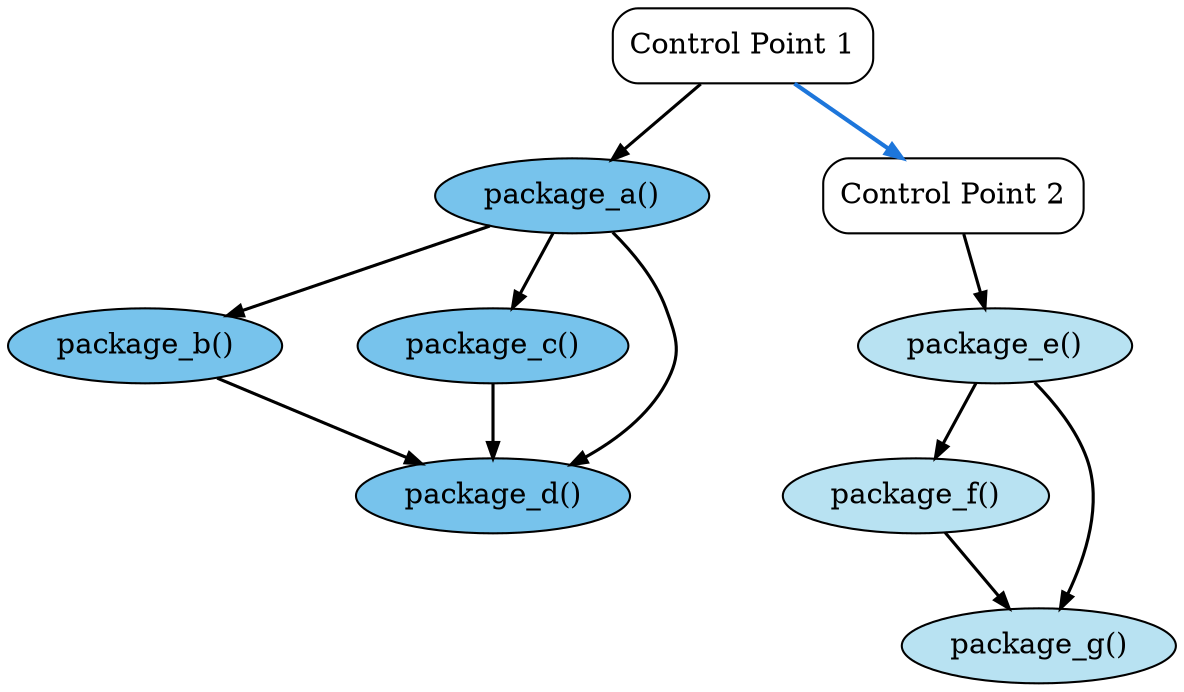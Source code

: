 digraph "graph" {
	graph [nodesep=.5];
	node [color=black,
		fillcolor=lightgrey,
		fontcolor=black,
		shape=ellipse
	];
	edge [arrowhead=normal,
		arrowsize=0.75,
		arrowtail=normal,
		color=black,
		dir=forward,
		fillcolor=black,
		fontcolor=black,
		headport=c,
		tailport=c
	];
	"Control Point 1"	[label="Control Point 1",
		shape=box,
		style=rounded];
	"0x714ac0"	[fillcolor="#77c3ec",
		label="package_a()",
		style=filled];
	"Control Point 1":c -> "0x714ac0":c	[penwidth=1.5];
	"Control Point 2"	[label="Control Point 2",
		shape=box,
		style=rounded];
	"Control Point 1":c -> "Control Point 2":c	[color="#1d76db",
		fillcolor="#1d76db",
		style=bold];
	"0x714b20"	[fillcolor="#77c3ec",
		label="package_b()",
		style=filled];
	"0x714ac0":c -> "0x714b20":c	[penwidth=1.5];
	"0x714b80"	[fillcolor="#77c3ec",
		label="package_c()",
		style=filled];
	"0x714ac0":c -> "0x714b80":c	[penwidth=1.5];
	"0x714be0"	[fillcolor="#77c3ec",
		label="package_d()",
		style=filled];
	"0x714ac0":c -> "0x714be0":c	[penwidth=1.5];
	"0x714b20":c -> "0x714be0":c	[penwidth=1.5];
	"0x714b80":c -> "0x714be0":c	[penwidth=1.5];
	"0x714c40"	[fillcolor="#b8e2f2",
		label="package_e()",
		style=filled];
	"Control Point 2":c -> "0x714c40":c	[penwidth=1.5];
	"0x714ca0"	[fillcolor="#b8e2f2",
		label="package_f()",
		style=filled];
	"0x714c40":c -> "0x714ca0":c	[penwidth=1.5];
	"0x714d00"	[fillcolor="#b8e2f2",
		label="package_g()",
		style=filled];
	"0x714c40":c -> "0x714d00":c	[penwidth=1.5];
	"0x714ca0":c -> "0x714d00":c	[penwidth=1.5];
}
